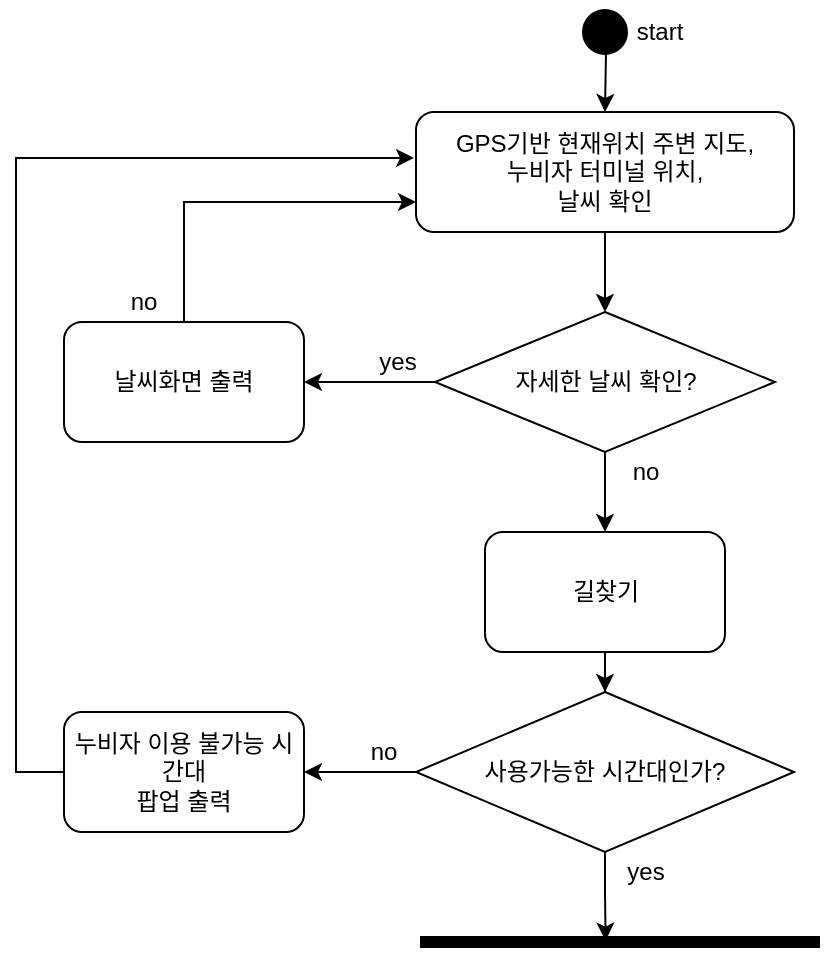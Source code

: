 <mxfile version="12.2.3" type="device" pages="1"><diagram id="CY7VJ5P9r9hhilwz8Bgp" name="Page-1"><mxGraphModel dx="1408" dy="699" grid="1" gridSize="10" guides="1" tooltips="1" connect="1" arrows="1" fold="1" page="1" pageScale="1" pageWidth="827" pageHeight="1169" math="0" shadow="0"><root><mxCell id="0"/><mxCell id="1" parent="0"/><mxCell id="C6Og0-n4XaHYaDiUuJrS-1" style="edgeStyle=orthogonalEdgeStyle;rounded=0;orthogonalLoop=1;jettySize=auto;html=1;entryX=0.5;entryY=0;entryDx=0;entryDy=0;" edge="1" parent="1" target="C6Og0-n4XaHYaDiUuJrS-4"><mxGeometry relative="1" as="geometry"><mxPoint x="415" y="75" as="sourcePoint"/></mxGeometry></mxCell><mxCell id="C6Og0-n4XaHYaDiUuJrS-2" value="" style="ellipse;html=1;shape=startState;fillColor=#000000;strokeColor=#000000;" vertex="1" parent="1"><mxGeometry x="399.5" y="50" width="30" height="30" as="geometry"/></mxCell><mxCell id="C6Og0-n4XaHYaDiUuJrS-3" style="edgeStyle=orthogonalEdgeStyle;rounded=0;orthogonalLoop=1;jettySize=auto;html=1;entryX=0.5;entryY=0;entryDx=0;entryDy=0;strokeColor=#000000;" edge="1" parent="1" source="C6Og0-n4XaHYaDiUuJrS-4" target="C6Og0-n4XaHYaDiUuJrS-17"><mxGeometry relative="1" as="geometry"/></mxCell><mxCell id="C6Og0-n4XaHYaDiUuJrS-4" value="GPS기반 현재위치 주변 지도,&lt;br&gt;누비자 터미널 위치,&lt;br&gt;날씨 확인" style="rounded=1;whiteSpace=wrap;html=1;" vertex="1" parent="1"><mxGeometry x="320" y="105" width="189" height="60" as="geometry"/></mxCell><mxCell id="C6Og0-n4XaHYaDiUuJrS-5" style="edgeStyle=orthogonalEdgeStyle;rounded=0;orthogonalLoop=1;jettySize=auto;html=1;entryX=0.5;entryY=0;entryDx=0;entryDy=0;strokeColor=#000000;" edge="1" parent="1" source="C6Og0-n4XaHYaDiUuJrS-6" target="C6Og0-n4XaHYaDiUuJrS-10"><mxGeometry relative="1" as="geometry"/></mxCell><mxCell id="C6Og0-n4XaHYaDiUuJrS-6" value="길찾기" style="rounded=1;whiteSpace=wrap;html=1;" vertex="1" parent="1"><mxGeometry x="354.5" y="315" width="120" height="60" as="geometry"/></mxCell><mxCell id="C6Og0-n4XaHYaDiUuJrS-7" value="" style="shape=line;html=1;strokeWidth=6;strokeColor=#000000;" vertex="1" parent="1"><mxGeometry x="322" y="515" width="200" height="10" as="geometry"/></mxCell><mxCell id="C6Og0-n4XaHYaDiUuJrS-8" style="edgeStyle=orthogonalEdgeStyle;rounded=0;orthogonalLoop=1;jettySize=auto;html=1;entryX=0.464;entryY=0.433;entryDx=0;entryDy=0;entryPerimeter=0;strokeColor=#000000;" edge="1" parent="1" source="C6Og0-n4XaHYaDiUuJrS-10" target="C6Og0-n4XaHYaDiUuJrS-7"><mxGeometry relative="1" as="geometry"/></mxCell><mxCell id="C6Og0-n4XaHYaDiUuJrS-9" value="" style="edgeStyle=orthogonalEdgeStyle;rounded=0;orthogonalLoop=1;jettySize=auto;html=1;strokeColor=#000000;" edge="1" parent="1" source="C6Og0-n4XaHYaDiUuJrS-10" target="C6Og0-n4XaHYaDiUuJrS-13"><mxGeometry relative="1" as="geometry"/></mxCell><mxCell id="C6Og0-n4XaHYaDiUuJrS-10" value="사용가능한 시간대인가?" style="rhombus;whiteSpace=wrap;html=1;" vertex="1" parent="1"><mxGeometry x="320" y="395" width="189" height="80" as="geometry"/></mxCell><mxCell id="C6Og0-n4XaHYaDiUuJrS-11" value="yes" style="text;html=1;strokeColor=none;fillColor=none;align=center;verticalAlign=middle;whiteSpace=wrap;rounded=0;" vertex="1" parent="1"><mxGeometry x="414.5" y="475" width="40" height="20" as="geometry"/></mxCell><mxCell id="C6Og0-n4XaHYaDiUuJrS-12" style="edgeStyle=orthogonalEdgeStyle;rounded=0;orthogonalLoop=1;jettySize=auto;html=1;entryX=-0.005;entryY=0.383;entryDx=0;entryDy=0;entryPerimeter=0;" edge="1" parent="1" source="C6Og0-n4XaHYaDiUuJrS-13" target="C6Og0-n4XaHYaDiUuJrS-4"><mxGeometry relative="1" as="geometry"><Array as="points"><mxPoint x="120" y="435"/><mxPoint x="120" y="128"/></Array></mxGeometry></mxCell><mxCell id="C6Og0-n4XaHYaDiUuJrS-13" value="누비자 이용 불가능 시간대&lt;br&gt;팝업 출력" style="rounded=1;whiteSpace=wrap;html=1;" vertex="1" parent="1"><mxGeometry x="144" y="405" width="120" height="60" as="geometry"/></mxCell><mxCell id="C6Og0-n4XaHYaDiUuJrS-14" value="no" style="text;html=1;strokeColor=none;fillColor=none;align=center;verticalAlign=middle;whiteSpace=wrap;rounded=0;" vertex="1" parent="1"><mxGeometry x="284" y="415" width="40" height="20" as="geometry"/></mxCell><mxCell id="C6Og0-n4XaHYaDiUuJrS-15" style="edgeStyle=orthogonalEdgeStyle;rounded=0;orthogonalLoop=1;jettySize=auto;html=1;strokeColor=#000000;" edge="1" parent="1" source="C6Og0-n4XaHYaDiUuJrS-17" target="C6Og0-n4XaHYaDiUuJrS-6"><mxGeometry relative="1" as="geometry"/></mxCell><mxCell id="C6Og0-n4XaHYaDiUuJrS-16" style="edgeStyle=orthogonalEdgeStyle;rounded=0;orthogonalLoop=1;jettySize=auto;html=1;entryX=1;entryY=0.5;entryDx=0;entryDy=0;strokeColor=#000000;" edge="1" parent="1" source="C6Og0-n4XaHYaDiUuJrS-17" target="C6Og0-n4XaHYaDiUuJrS-21"><mxGeometry relative="1" as="geometry"/></mxCell><mxCell id="C6Og0-n4XaHYaDiUuJrS-17" value="자세한 날씨 확인?" style="rhombus;whiteSpace=wrap;html=1;" vertex="1" parent="1"><mxGeometry x="329.5" y="205" width="170" height="70" as="geometry"/></mxCell><mxCell id="C6Og0-n4XaHYaDiUuJrS-18" value="no" style="text;html=1;strokeColor=none;fillColor=none;align=center;verticalAlign=middle;whiteSpace=wrap;rounded=0;" vertex="1" parent="1"><mxGeometry x="414.5" y="275" width="40" height="20" as="geometry"/></mxCell><mxCell id="C6Og0-n4XaHYaDiUuJrS-19" value="yes" style="text;html=1;strokeColor=none;fillColor=none;align=center;verticalAlign=middle;whiteSpace=wrap;rounded=0;" vertex="1" parent="1"><mxGeometry x="291" y="220" width="40" height="20" as="geometry"/></mxCell><mxCell id="C6Og0-n4XaHYaDiUuJrS-20" style="edgeStyle=orthogonalEdgeStyle;rounded=0;orthogonalLoop=1;jettySize=auto;html=1;entryX=0;entryY=0.75;entryDx=0;entryDy=0;" edge="1" parent="1" source="C6Og0-n4XaHYaDiUuJrS-21" target="C6Og0-n4XaHYaDiUuJrS-4"><mxGeometry relative="1" as="geometry"><Array as="points"><mxPoint x="204" y="150"/></Array></mxGeometry></mxCell><mxCell id="C6Og0-n4XaHYaDiUuJrS-21" value="날씨화면 출력" style="rounded=1;whiteSpace=wrap;html=1;" vertex="1" parent="1"><mxGeometry x="144" y="210" width="120" height="60" as="geometry"/></mxCell><mxCell id="C6Og0-n4XaHYaDiUuJrS-22" value="no" style="text;html=1;strokeColor=none;fillColor=none;align=center;verticalAlign=middle;whiteSpace=wrap;rounded=0;" vertex="1" parent="1"><mxGeometry x="164" y="190" width="40" height="20" as="geometry"/></mxCell><mxCell id="C6Og0-n4XaHYaDiUuJrS-23" value="start" style="text;html=1;strokeColor=none;fillColor=none;align=center;verticalAlign=middle;whiteSpace=wrap;rounded=0;" vertex="1" parent="1"><mxGeometry x="422" y="55" width="40" height="20" as="geometry"/></mxCell></root></mxGraphModel></diagram></mxfile>